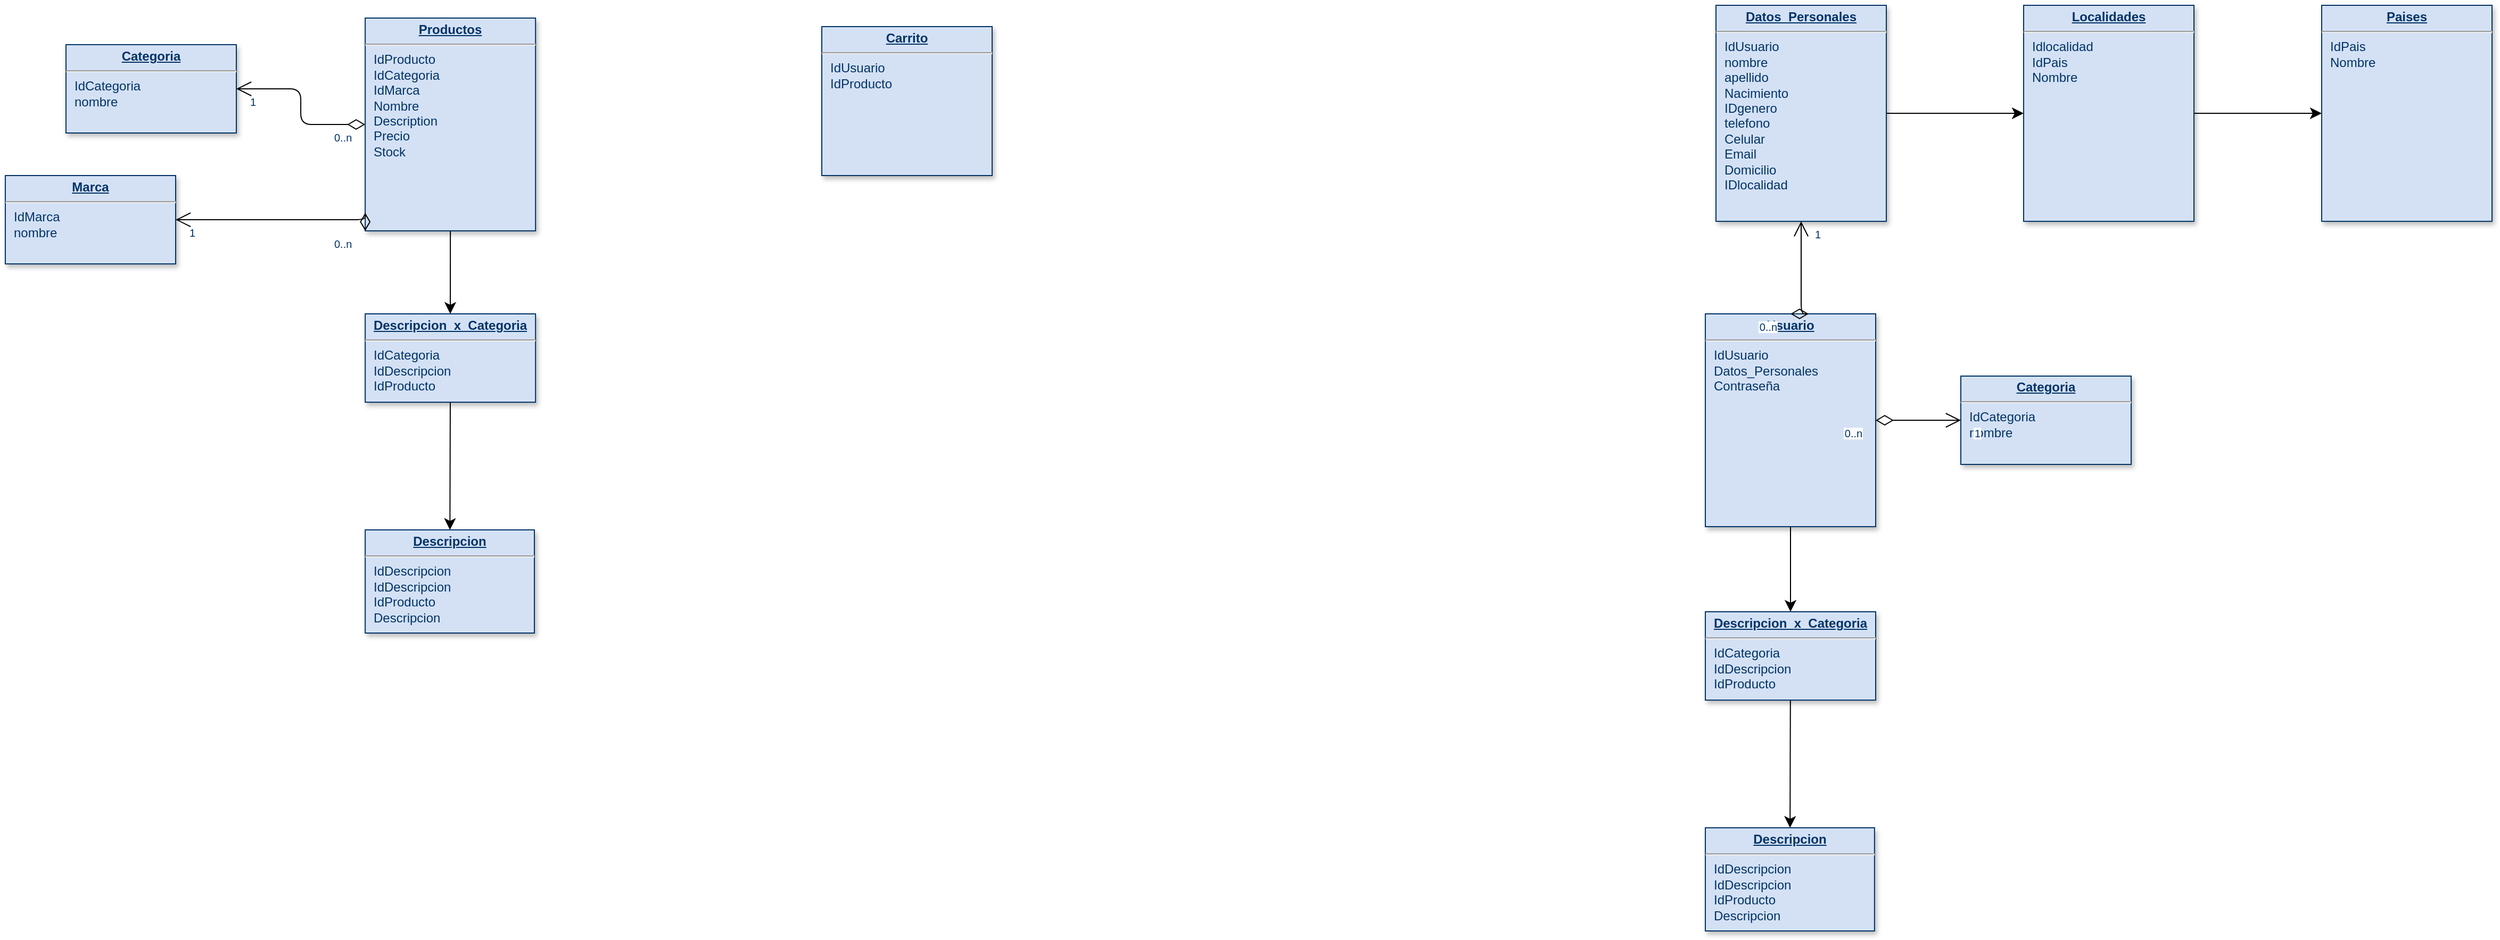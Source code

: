 <mxfile version="24.4.13" type="device">
  <diagram name="Page-1" id="efa7a0a1-bf9b-a30e-e6df-94a7791c09e9">
    <mxGraphModel dx="1687" dy="936" grid="1" gridSize="10" guides="1" tooltips="1" connect="1" arrows="1" fold="1" page="1" pageScale="1" pageWidth="826" pageHeight="1169" background="none" math="0" shadow="0">
      <root>
        <mxCell id="0" />
        <mxCell id="1" parent="0" />
        <mxCell id="24" value="&lt;p style=&quot;margin: 0px; margin-top: 4px; text-align: center; text-decoration: underline;&quot;&gt;&lt;b&gt;Categoria&lt;/b&gt;&lt;/p&gt;&lt;hr&gt;&lt;p style=&quot;margin: 0px; margin-left: 8px;&quot;&gt;IdCategoria&lt;/p&gt;&lt;p style=&quot;margin: 0px; margin-left: 8px;&quot;&gt;nombre&lt;/p&gt;&lt;p style=&quot;margin: 0px; margin-left: 8px;&quot;&gt;&lt;br&gt;&lt;/p&gt;" style="verticalAlign=top;align=left;overflow=fill;fontSize=12;fontFamily=Helvetica;html=1;strokeColor=#003366;shadow=1;fillColor=#D4E1F5;fontColor=#003366" parent="1" vertex="1">
          <mxGeometry x="310" y="556.96" width="160" height="83.04" as="geometry" />
        </mxCell>
        <mxCell id="EiYIUoJCV656dkkjreak-120" style="edgeStyle=none;curved=1;rounded=0;orthogonalLoop=1;jettySize=auto;html=1;exitX=0.5;exitY=1;exitDx=0;exitDy=0;fontSize=12;startSize=8;endSize=8;" edge="1" parent="1" source="29">
          <mxGeometry relative="1" as="geometry">
            <mxPoint x="671" y="810" as="targetPoint" />
          </mxGeometry>
        </mxCell>
        <mxCell id="29" value="&lt;p style=&quot;margin: 0px; margin-top: 4px; text-align: center; text-decoration: underline;&quot;&gt;&lt;strong&gt;Productos&lt;/strong&gt;&lt;/p&gt;&lt;hr&gt;&lt;p style=&quot;margin: 0px; margin-left: 8px;&quot;&gt;IdProducto&lt;/p&gt;&lt;p style=&quot;margin: 0px; margin-left: 8px;&quot;&gt;IdCategoria&lt;/p&gt;&lt;p style=&quot;margin: 0px; margin-left: 8px;&quot;&gt;IdMarca&lt;/p&gt;&lt;p style=&quot;margin: 0px; margin-left: 8px;&quot;&gt;Nombre&lt;/p&gt;&lt;p style=&quot;margin: 0px; margin-left: 8px;&quot;&gt;Description&lt;/p&gt;&lt;p style=&quot;margin: 0px; margin-left: 8px;&quot;&gt;Precio&lt;/p&gt;&lt;p style=&quot;margin: 0px; margin-left: 8px;&quot;&gt;Stock&lt;/p&gt;&lt;p style=&quot;margin: 0px; margin-left: 8px;&quot;&gt;&lt;br&gt;&lt;/p&gt;" style="verticalAlign=top;align=left;overflow=fill;fontSize=12;fontFamily=Helvetica;html=1;strokeColor=#003366;shadow=1;fillColor=#D4E1F5;fontColor=#003366" parent="1" vertex="1">
          <mxGeometry x="591.08" y="531.96" width="160" height="200" as="geometry" />
        </mxCell>
        <mxCell id="99" value="" style="endArrow=open;endSize=12;startArrow=diamondThin;startSize=14;startFill=0;edgeStyle=orthogonalEdgeStyle" parent="1" source="29" target="24" edge="1">
          <mxGeometry x="369.36" y="360" as="geometry">
            <mxPoint x="369.36" y="360" as="sourcePoint" />
            <mxPoint x="529.36" y="360" as="targetPoint" />
            <Array as="points" />
          </mxGeometry>
        </mxCell>
        <mxCell id="100" value="0..n" style="resizable=0;align=left;verticalAlign=top;labelBackgroundColor=#ffffff;fontSize=10;strokeColor=#003366;shadow=1;fillColor=#D4E1F5;fontColor=#003366" parent="99" connectable="0" vertex="1">
          <mxGeometry x="-1" relative="1" as="geometry">
            <mxPoint x="-31.08" as="offset" />
          </mxGeometry>
        </mxCell>
        <mxCell id="101" value="1" style="resizable=0;align=right;verticalAlign=top;labelBackgroundColor=#ffffff;fontSize=10;strokeColor=#003366;shadow=1;fillColor=#D4E1F5;fontColor=#003366" parent="99" connectable="0" vertex="1">
          <mxGeometry x="1" relative="1" as="geometry">
            <mxPoint x="20.0" y="1.895e-13" as="offset" />
          </mxGeometry>
        </mxCell>
        <mxCell id="EiYIUoJCV656dkkjreak-115" value="&lt;p style=&quot;margin: 0px; margin-top: 4px; text-align: center; text-decoration: underline;&quot;&gt;&lt;b&gt;Marca&lt;/b&gt;&lt;/p&gt;&lt;hr&gt;&lt;p style=&quot;margin: 0px; margin-left: 8px;&quot;&gt;IdMarca&lt;/p&gt;&lt;p style=&quot;margin: 0px; margin-left: 8px;&quot;&gt;nombre&lt;/p&gt;&lt;p style=&quot;margin: 0px; margin-left: 8px;&quot;&gt;&lt;br&gt;&lt;/p&gt;" style="verticalAlign=top;align=left;overflow=fill;fontSize=12;fontFamily=Helvetica;html=1;strokeColor=#003366;shadow=1;fillColor=#D4E1F5;fontColor=#003366" vertex="1" parent="1">
          <mxGeometry x="253" y="680" width="160" height="83.04" as="geometry" />
        </mxCell>
        <mxCell id="EiYIUoJCV656dkkjreak-117" value="" style="endArrow=open;endSize=12;startArrow=diamondThin;startSize=14;startFill=0;edgeStyle=orthogonalEdgeStyle;exitX=0;exitY=1;exitDx=0;exitDy=0;entryX=1;entryY=0.5;entryDx=0;entryDy=0;" edge="1" parent="1" source="29" target="EiYIUoJCV656dkkjreak-115">
          <mxGeometry x="369.36" y="360" as="geometry">
            <mxPoint x="601" y="642" as="sourcePoint" />
            <mxPoint x="460" y="700" as="targetPoint" />
            <Array as="points">
              <mxPoint x="591" y="722" />
            </Array>
          </mxGeometry>
        </mxCell>
        <mxCell id="EiYIUoJCV656dkkjreak-118" value="0..n" style="resizable=0;align=left;verticalAlign=top;labelBackgroundColor=#ffffff;fontSize=10;strokeColor=#003366;shadow=1;fillColor=#D4E1F5;fontColor=#003366" connectable="0" vertex="1" parent="EiYIUoJCV656dkkjreak-117">
          <mxGeometry x="-1" relative="1" as="geometry">
            <mxPoint x="-31.08" as="offset" />
          </mxGeometry>
        </mxCell>
        <mxCell id="EiYIUoJCV656dkkjreak-119" value="1" style="resizable=0;align=right;verticalAlign=top;labelBackgroundColor=#ffffff;fontSize=10;strokeColor=#003366;shadow=1;fillColor=#D4E1F5;fontColor=#003366" connectable="0" vertex="1" parent="EiYIUoJCV656dkkjreak-117">
          <mxGeometry x="1" relative="1" as="geometry">
            <mxPoint x="20.0" y="1.895e-13" as="offset" />
          </mxGeometry>
        </mxCell>
        <mxCell id="EiYIUoJCV656dkkjreak-123" value="" style="edgeStyle=none;curved=1;rounded=0;orthogonalLoop=1;jettySize=auto;html=1;fontSize=12;startSize=8;endSize=8;" edge="1" parent="1" source="EiYIUoJCV656dkkjreak-121" target="EiYIUoJCV656dkkjreak-122">
          <mxGeometry relative="1" as="geometry" />
        </mxCell>
        <mxCell id="EiYIUoJCV656dkkjreak-121" value="&lt;p style=&quot;margin: 0px; margin-top: 4px; text-align: center; text-decoration: underline;&quot;&gt;&lt;b&gt;Descripcion_x_Categoria&lt;/b&gt;&lt;/p&gt;&lt;hr&gt;&lt;p style=&quot;margin: 0px; margin-left: 8px;&quot;&gt;IdCategoria&lt;/p&gt;&lt;p style=&quot;margin: 0px; margin-left: 8px;&quot;&gt;IdDescripcion&lt;/p&gt;&lt;p style=&quot;margin: 0px; margin-left: 8px;&quot;&gt;IdProducto&lt;/p&gt;&lt;p style=&quot;margin: 0px; margin-left: 8px;&quot;&gt;&lt;br&gt;&lt;/p&gt;" style="verticalAlign=top;align=left;overflow=fill;fontSize=12;fontFamily=Helvetica;html=1;strokeColor=#003366;shadow=1;fillColor=#D4E1F5;fontColor=#003366" vertex="1" parent="1">
          <mxGeometry x="591.08" y="810" width="160" height="83.04" as="geometry" />
        </mxCell>
        <mxCell id="EiYIUoJCV656dkkjreak-122" value="&lt;p style=&quot;margin: 0px; margin-top: 4px; text-align: center; text-decoration: underline;&quot;&gt;&lt;b&gt;Descripcion&lt;/b&gt;&lt;/p&gt;&lt;hr&gt;&lt;p style=&quot;margin: 0px; margin-left: 8px;&quot;&gt;IdDescripcion&lt;/p&gt;&lt;p style=&quot;margin: 0px; margin-left: 8px;&quot;&gt;IdDescripcion&lt;/p&gt;&lt;p style=&quot;margin: 0px; margin-left: 8px;&quot;&gt;IdProducto&lt;/p&gt;&lt;p style=&quot;margin: 0px; margin-left: 8px;&quot;&gt;Descripcion&lt;/p&gt;&lt;p style=&quot;margin: 0px; margin-left: 8px;&quot;&gt;&lt;br&gt;&lt;/p&gt;" style="verticalAlign=top;align=left;overflow=fill;fontSize=12;fontFamily=Helvetica;html=1;strokeColor=#003366;shadow=1;fillColor=#D4E1F5;fontColor=#003366" vertex="1" parent="1">
          <mxGeometry x="591.08" y="1013.04" width="158.92" height="96.96" as="geometry" />
        </mxCell>
        <mxCell id="EiYIUoJCV656dkkjreak-124" value="&lt;p style=&quot;margin: 0px; margin-top: 4px; text-align: center; text-decoration: underline;&quot;&gt;&lt;b&gt;Categoria&lt;/b&gt;&lt;/p&gt;&lt;hr&gt;&lt;p style=&quot;margin: 0px; margin-left: 8px;&quot;&gt;IdCategoria&lt;/p&gt;&lt;p style=&quot;margin: 0px; margin-left: 8px;&quot;&gt;nombre&lt;/p&gt;&lt;p style=&quot;margin: 0px; margin-left: 8px;&quot;&gt;&lt;br&gt;&lt;/p&gt;" style="verticalAlign=top;align=left;overflow=fill;fontSize=12;fontFamily=Helvetica;html=1;strokeColor=#003366;shadow=1;fillColor=#D4E1F5;fontColor=#003366" vertex="1" parent="1">
          <mxGeometry x="2090" y="868.48" width="160" height="83.04" as="geometry" />
        </mxCell>
        <mxCell id="EiYIUoJCV656dkkjreak-125" style="edgeStyle=none;curved=1;rounded=0;orthogonalLoop=1;jettySize=auto;html=1;exitX=0.5;exitY=1;exitDx=0;exitDy=0;fontSize=12;startSize=8;endSize=8;entryX=0.5;entryY=0;entryDx=0;entryDy=0;" edge="1" parent="1" source="EiYIUoJCV656dkkjreak-126" target="EiYIUoJCV656dkkjreak-135">
          <mxGeometry relative="1" as="geometry">
            <mxPoint x="2468" y="1028.04" as="targetPoint" />
          </mxGeometry>
        </mxCell>
        <mxCell id="EiYIUoJCV656dkkjreak-126" value="&lt;p style=&quot;margin: 0px; margin-top: 4px; text-align: center; text-decoration: underline;&quot;&gt;&lt;strong&gt;Usuario&lt;/strong&gt;&lt;/p&gt;&lt;hr&gt;&lt;p style=&quot;margin: 0px; margin-left: 8px;&quot;&gt;IdUsuario&lt;span style=&quot;white-space: pre;&quot;&gt;&#x9;&lt;/span&gt;&lt;/p&gt;&lt;p style=&quot;margin: 0px; margin-left: 8px;&quot;&gt;Datos_Personales&lt;/p&gt;&lt;p style=&quot;margin: 0px; margin-left: 8px;&quot;&gt;Contraseña&lt;/p&gt;&lt;p style=&quot;margin: 0px; margin-left: 8px;&quot;&gt;&lt;br&gt;&lt;/p&gt;&lt;p style=&quot;margin: 0px; margin-left: 8px;&quot;&gt;&lt;br&gt;&lt;/p&gt;&lt;p style=&quot;margin: 0px; margin-left: 8px;&quot;&gt;&lt;br&gt;&lt;/p&gt;" style="verticalAlign=top;align=left;overflow=fill;fontSize=12;fontFamily=Helvetica;html=1;strokeColor=#003366;shadow=1;fillColor=#D4E1F5;fontColor=#003366" vertex="1" parent="1">
          <mxGeometry x="1850.0" y="810.0" width="160" height="200" as="geometry" />
        </mxCell>
        <mxCell id="EiYIUoJCV656dkkjreak-127" value="" style="endArrow=open;endSize=12;startArrow=diamondThin;startSize=14;startFill=0;edgeStyle=orthogonalEdgeStyle" edge="1" parent="1" source="EiYIUoJCV656dkkjreak-126" target="EiYIUoJCV656dkkjreak-124">
          <mxGeometry x="369.36" y="360" as="geometry">
            <mxPoint x="2166.36" y="578.04" as="sourcePoint" />
            <mxPoint x="2326.36" y="578.04" as="targetPoint" />
            <Array as="points" />
          </mxGeometry>
        </mxCell>
        <mxCell id="EiYIUoJCV656dkkjreak-128" value="0..n" style="resizable=0;align=left;verticalAlign=top;labelBackgroundColor=#ffffff;fontSize=10;strokeColor=#003366;shadow=1;fillColor=#D4E1F5;fontColor=#003366" connectable="0" vertex="1" parent="EiYIUoJCV656dkkjreak-127">
          <mxGeometry x="-1" relative="1" as="geometry">
            <mxPoint x="-31.08" as="offset" />
          </mxGeometry>
        </mxCell>
        <mxCell id="EiYIUoJCV656dkkjreak-129" value="1" style="resizable=0;align=right;verticalAlign=top;labelBackgroundColor=#ffffff;fontSize=10;strokeColor=#003366;shadow=1;fillColor=#D4E1F5;fontColor=#003366" connectable="0" vertex="1" parent="EiYIUoJCV656dkkjreak-127">
          <mxGeometry x="1" relative="1" as="geometry">
            <mxPoint x="20.0" y="1.895e-13" as="offset" />
          </mxGeometry>
        </mxCell>
        <mxCell id="EiYIUoJCV656dkkjreak-138" value="" style="edgeStyle=none;curved=1;rounded=0;orthogonalLoop=1;jettySize=auto;html=1;fontSize=12;startSize=8;endSize=8;" edge="1" parent="1" source="EiYIUoJCV656dkkjreak-130" target="EiYIUoJCV656dkkjreak-137">
          <mxGeometry relative="1" as="geometry" />
        </mxCell>
        <mxCell id="EiYIUoJCV656dkkjreak-130" value="&lt;p style=&quot;margin: 0px; margin-top: 4px; text-align: center; text-decoration: underline;&quot;&gt;&lt;b&gt;Datos_Personales&lt;/b&gt;&lt;/p&gt;&lt;hr&gt;&lt;p style=&quot;margin: 0px; margin-left: 8px;&quot;&gt;IdUsuario&lt;/p&gt;&lt;p style=&quot;margin: 0px; margin-left: 8px;&quot;&gt;nombre&lt;/p&gt;&lt;p style=&quot;margin: 0px; margin-left: 8px;&quot;&gt;apellido&lt;/p&gt;&lt;p style=&quot;margin: 0px; margin-left: 8px;&quot;&gt;Nacimiento&lt;/p&gt;&lt;p style=&quot;margin: 0px; margin-left: 8px;&quot;&gt;IDgenero&lt;/p&gt;&lt;p style=&quot;margin: 0px; margin-left: 8px;&quot;&gt;telefono&lt;/p&gt;&lt;p style=&quot;margin: 0px; margin-left: 8px;&quot;&gt;Celular&lt;/p&gt;&lt;p style=&quot;margin: 0px; margin-left: 8px;&quot;&gt;Email&lt;/p&gt;&lt;p style=&quot;margin: 0px; margin-left: 8px;&quot;&gt;Domicilio&lt;/p&gt;&lt;p style=&quot;margin: 0px; margin-left: 8px;&quot;&gt;IDlocalidad&lt;/p&gt;&lt;p style=&quot;margin: 0px; margin-left: 8px;&quot;&gt;&lt;br&gt;&lt;/p&gt;&lt;p style=&quot;margin: 0px; margin-left: 8px;&quot;&gt;&lt;br&gt;&lt;/p&gt;&lt;p style=&quot;margin: 0px; margin-left: 8px;&quot;&gt;&lt;br&gt;&lt;/p&gt;" style="verticalAlign=top;align=left;overflow=fill;fontSize=12;fontFamily=Helvetica;html=1;strokeColor=#003366;shadow=1;fillColor=#D4E1F5;fontColor=#003366" vertex="1" parent="1">
          <mxGeometry x="1860" y="520" width="160" height="203.04" as="geometry" />
        </mxCell>
        <mxCell id="EiYIUoJCV656dkkjreak-131" value="" style="endArrow=open;endSize=12;startArrow=diamondThin;startSize=14;startFill=0;edgeStyle=orthogonalEdgeStyle;exitX=0.5;exitY=0;exitDx=0;exitDy=0;entryX=0.5;entryY=1;entryDx=0;entryDy=0;" edge="1" parent="1" source="EiYIUoJCV656dkkjreak-126" target="EiYIUoJCV656dkkjreak-130">
          <mxGeometry x="369.36" y="360" as="geometry">
            <mxPoint x="2398" y="860.04" as="sourcePoint" />
            <mxPoint x="2257" y="918.04" as="targetPoint" />
            <Array as="points">
              <mxPoint x="1940" y="810" />
            </Array>
          </mxGeometry>
        </mxCell>
        <mxCell id="EiYIUoJCV656dkkjreak-132" value="0..n" style="resizable=0;align=left;verticalAlign=top;labelBackgroundColor=#ffffff;fontSize=10;strokeColor=#003366;shadow=1;fillColor=#D4E1F5;fontColor=#003366" connectable="0" vertex="1" parent="EiYIUoJCV656dkkjreak-131">
          <mxGeometry x="-1" relative="1" as="geometry">
            <mxPoint x="-31.08" as="offset" />
          </mxGeometry>
        </mxCell>
        <mxCell id="EiYIUoJCV656dkkjreak-133" value="1" style="resizable=0;align=right;verticalAlign=top;labelBackgroundColor=#ffffff;fontSize=10;strokeColor=#003366;shadow=1;fillColor=#D4E1F5;fontColor=#003366" connectable="0" vertex="1" parent="EiYIUoJCV656dkkjreak-131">
          <mxGeometry x="1" relative="1" as="geometry">
            <mxPoint x="20.0" y="1.895e-13" as="offset" />
          </mxGeometry>
        </mxCell>
        <mxCell id="EiYIUoJCV656dkkjreak-134" value="" style="edgeStyle=none;curved=1;rounded=0;orthogonalLoop=1;jettySize=auto;html=1;fontSize=12;startSize=8;endSize=8;" edge="1" parent="1" source="EiYIUoJCV656dkkjreak-135" target="EiYIUoJCV656dkkjreak-136">
          <mxGeometry relative="1" as="geometry" />
        </mxCell>
        <mxCell id="EiYIUoJCV656dkkjreak-135" value="&lt;p style=&quot;margin: 0px; margin-top: 4px; text-align: center; text-decoration: underline;&quot;&gt;&lt;b&gt;Descripcion_x_Categoria&lt;/b&gt;&lt;/p&gt;&lt;hr&gt;&lt;p style=&quot;margin: 0px; margin-left: 8px;&quot;&gt;IdCategoria&lt;/p&gt;&lt;p style=&quot;margin: 0px; margin-left: 8px;&quot;&gt;IdDescripcion&lt;/p&gt;&lt;p style=&quot;margin: 0px; margin-left: 8px;&quot;&gt;IdProducto&lt;/p&gt;&lt;p style=&quot;margin: 0px; margin-left: 8px;&quot;&gt;&lt;br&gt;&lt;/p&gt;" style="verticalAlign=top;align=left;overflow=fill;fontSize=12;fontFamily=Helvetica;html=1;strokeColor=#003366;shadow=1;fillColor=#D4E1F5;fontColor=#003366" vertex="1" parent="1">
          <mxGeometry x="1850" y="1090" width="160" height="83.04" as="geometry" />
        </mxCell>
        <mxCell id="EiYIUoJCV656dkkjreak-136" value="&lt;p style=&quot;margin: 0px; margin-top: 4px; text-align: center; text-decoration: underline;&quot;&gt;&lt;b&gt;Descripcion&lt;/b&gt;&lt;/p&gt;&lt;hr&gt;&lt;p style=&quot;margin: 0px; margin-left: 8px;&quot;&gt;IdDescripcion&lt;/p&gt;&lt;p style=&quot;margin: 0px; margin-left: 8px;&quot;&gt;IdDescripcion&lt;/p&gt;&lt;p style=&quot;margin: 0px; margin-left: 8px;&quot;&gt;IdProducto&lt;/p&gt;&lt;p style=&quot;margin: 0px; margin-left: 8px;&quot;&gt;Descripcion&lt;/p&gt;&lt;p style=&quot;margin: 0px; margin-left: 8px;&quot;&gt;&lt;br&gt;&lt;/p&gt;" style="verticalAlign=top;align=left;overflow=fill;fontSize=12;fontFamily=Helvetica;html=1;strokeColor=#003366;shadow=1;fillColor=#D4E1F5;fontColor=#003366" vertex="1" parent="1">
          <mxGeometry x="1850" y="1293.04" width="158.92" height="96.96" as="geometry" />
        </mxCell>
        <mxCell id="EiYIUoJCV656dkkjreak-140" value="" style="edgeStyle=none;curved=1;rounded=0;orthogonalLoop=1;jettySize=auto;html=1;fontSize=12;startSize=8;endSize=8;" edge="1" parent="1" source="EiYIUoJCV656dkkjreak-137" target="EiYIUoJCV656dkkjreak-139">
          <mxGeometry relative="1" as="geometry" />
        </mxCell>
        <mxCell id="EiYIUoJCV656dkkjreak-137" value="&lt;p style=&quot;margin: 0px; margin-top: 4px; text-align: center; text-decoration: underline;&quot;&gt;&lt;b&gt;Localidades&lt;/b&gt;&lt;/p&gt;&lt;hr&gt;&lt;p style=&quot;margin: 0px; margin-left: 8px;&quot;&gt;Idlocalidad&lt;/p&gt;&lt;p style=&quot;margin: 0px; margin-left: 8px;&quot;&gt;IdPais&lt;/p&gt;&lt;p style=&quot;margin: 0px; margin-left: 8px;&quot;&gt;Nombre&lt;/p&gt;&lt;p style=&quot;margin: 0px; margin-left: 8px;&quot;&gt;&lt;br&gt;&lt;/p&gt;&lt;p style=&quot;margin: 0px; margin-left: 8px;&quot;&gt;&lt;br&gt;&lt;/p&gt;&lt;p style=&quot;margin: 0px; margin-left: 8px;&quot;&gt;&lt;br&gt;&lt;/p&gt;" style="verticalAlign=top;align=left;overflow=fill;fontSize=12;fontFamily=Helvetica;html=1;strokeColor=#003366;shadow=1;fillColor=#D4E1F5;fontColor=#003366" vertex="1" parent="1">
          <mxGeometry x="2149" y="520" width="160" height="203.04" as="geometry" />
        </mxCell>
        <mxCell id="EiYIUoJCV656dkkjreak-139" value="&lt;p style=&quot;margin: 0px; margin-top: 4px; text-align: center; text-decoration: underline;&quot;&gt;&lt;b&gt;Paises&lt;/b&gt;&lt;/p&gt;&lt;hr&gt;&lt;p style=&quot;margin: 0px; margin-left: 8px;&quot;&gt;&lt;span style=&quot;background-color: initial;&quot;&gt;IdPais&lt;/span&gt;&lt;br&gt;&lt;/p&gt;&lt;p style=&quot;margin: 0px; margin-left: 8px;&quot;&gt;Nombre&lt;/p&gt;&lt;p style=&quot;margin: 0px; margin-left: 8px;&quot;&gt;&lt;br&gt;&lt;/p&gt;&lt;p style=&quot;margin: 0px; margin-left: 8px;&quot;&gt;&lt;br&gt;&lt;/p&gt;&lt;p style=&quot;margin: 0px; margin-left: 8px;&quot;&gt;&lt;br&gt;&lt;/p&gt;" style="verticalAlign=top;align=left;overflow=fill;fontSize=12;fontFamily=Helvetica;html=1;strokeColor=#003366;shadow=1;fillColor=#D4E1F5;fontColor=#003366" vertex="1" parent="1">
          <mxGeometry x="2429" y="520" width="160" height="203.04" as="geometry" />
        </mxCell>
        <mxCell id="EiYIUoJCV656dkkjreak-148" value="&lt;p style=&quot;margin: 0px; margin-top: 4px; text-align: center; text-decoration: underline;&quot;&gt;&lt;b&gt;Carrito&lt;/b&gt;&lt;/p&gt;&lt;hr&gt;&lt;p style=&quot;margin: 0px; margin-left: 8px;&quot;&gt;IdUsuario&lt;/p&gt;&lt;p style=&quot;margin: 0px; margin-left: 8px;&quot;&gt;IdProducto&lt;/p&gt;&lt;p style=&quot;margin: 0px; margin-left: 8px;&quot;&gt;&lt;br&gt;&lt;/p&gt;&lt;p style=&quot;margin: 0px; margin-left: 8px;&quot;&gt;&lt;br&gt;&lt;/p&gt;&lt;p style=&quot;margin: 0px; margin-left: 8px;&quot;&gt;&lt;br&gt;&lt;/p&gt;&lt;p style=&quot;margin: 0px; margin-left: 8px;&quot;&gt;&lt;br&gt;&lt;/p&gt;" style="verticalAlign=top;align=left;overflow=fill;fontSize=12;fontFamily=Helvetica;html=1;strokeColor=#003366;shadow=1;fillColor=#D4E1F5;fontColor=#003366" vertex="1" parent="1">
          <mxGeometry x="1020" y="540" width="160" height="140" as="geometry" />
        </mxCell>
      </root>
    </mxGraphModel>
  </diagram>
</mxfile>
